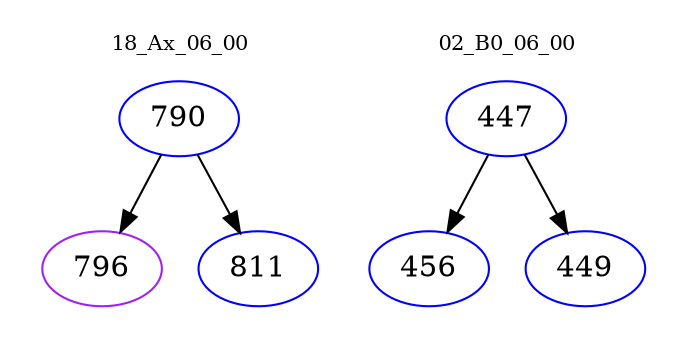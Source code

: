 digraph{
subgraph cluster_0 {
color = white
label = "18_Ax_06_00";
fontsize=10;
T0_790 [label="790", color="blue"]
T0_790 -> T0_796 [color="black"]
T0_796 [label="796", color="purple"]
T0_790 -> T0_811 [color="black"]
T0_811 [label="811", color="blue"]
}
subgraph cluster_1 {
color = white
label = "02_B0_06_00";
fontsize=10;
T1_447 [label="447", color="blue"]
T1_447 -> T1_456 [color="black"]
T1_456 [label="456", color="blue"]
T1_447 -> T1_449 [color="black"]
T1_449 [label="449", color="blue"]
}
}
